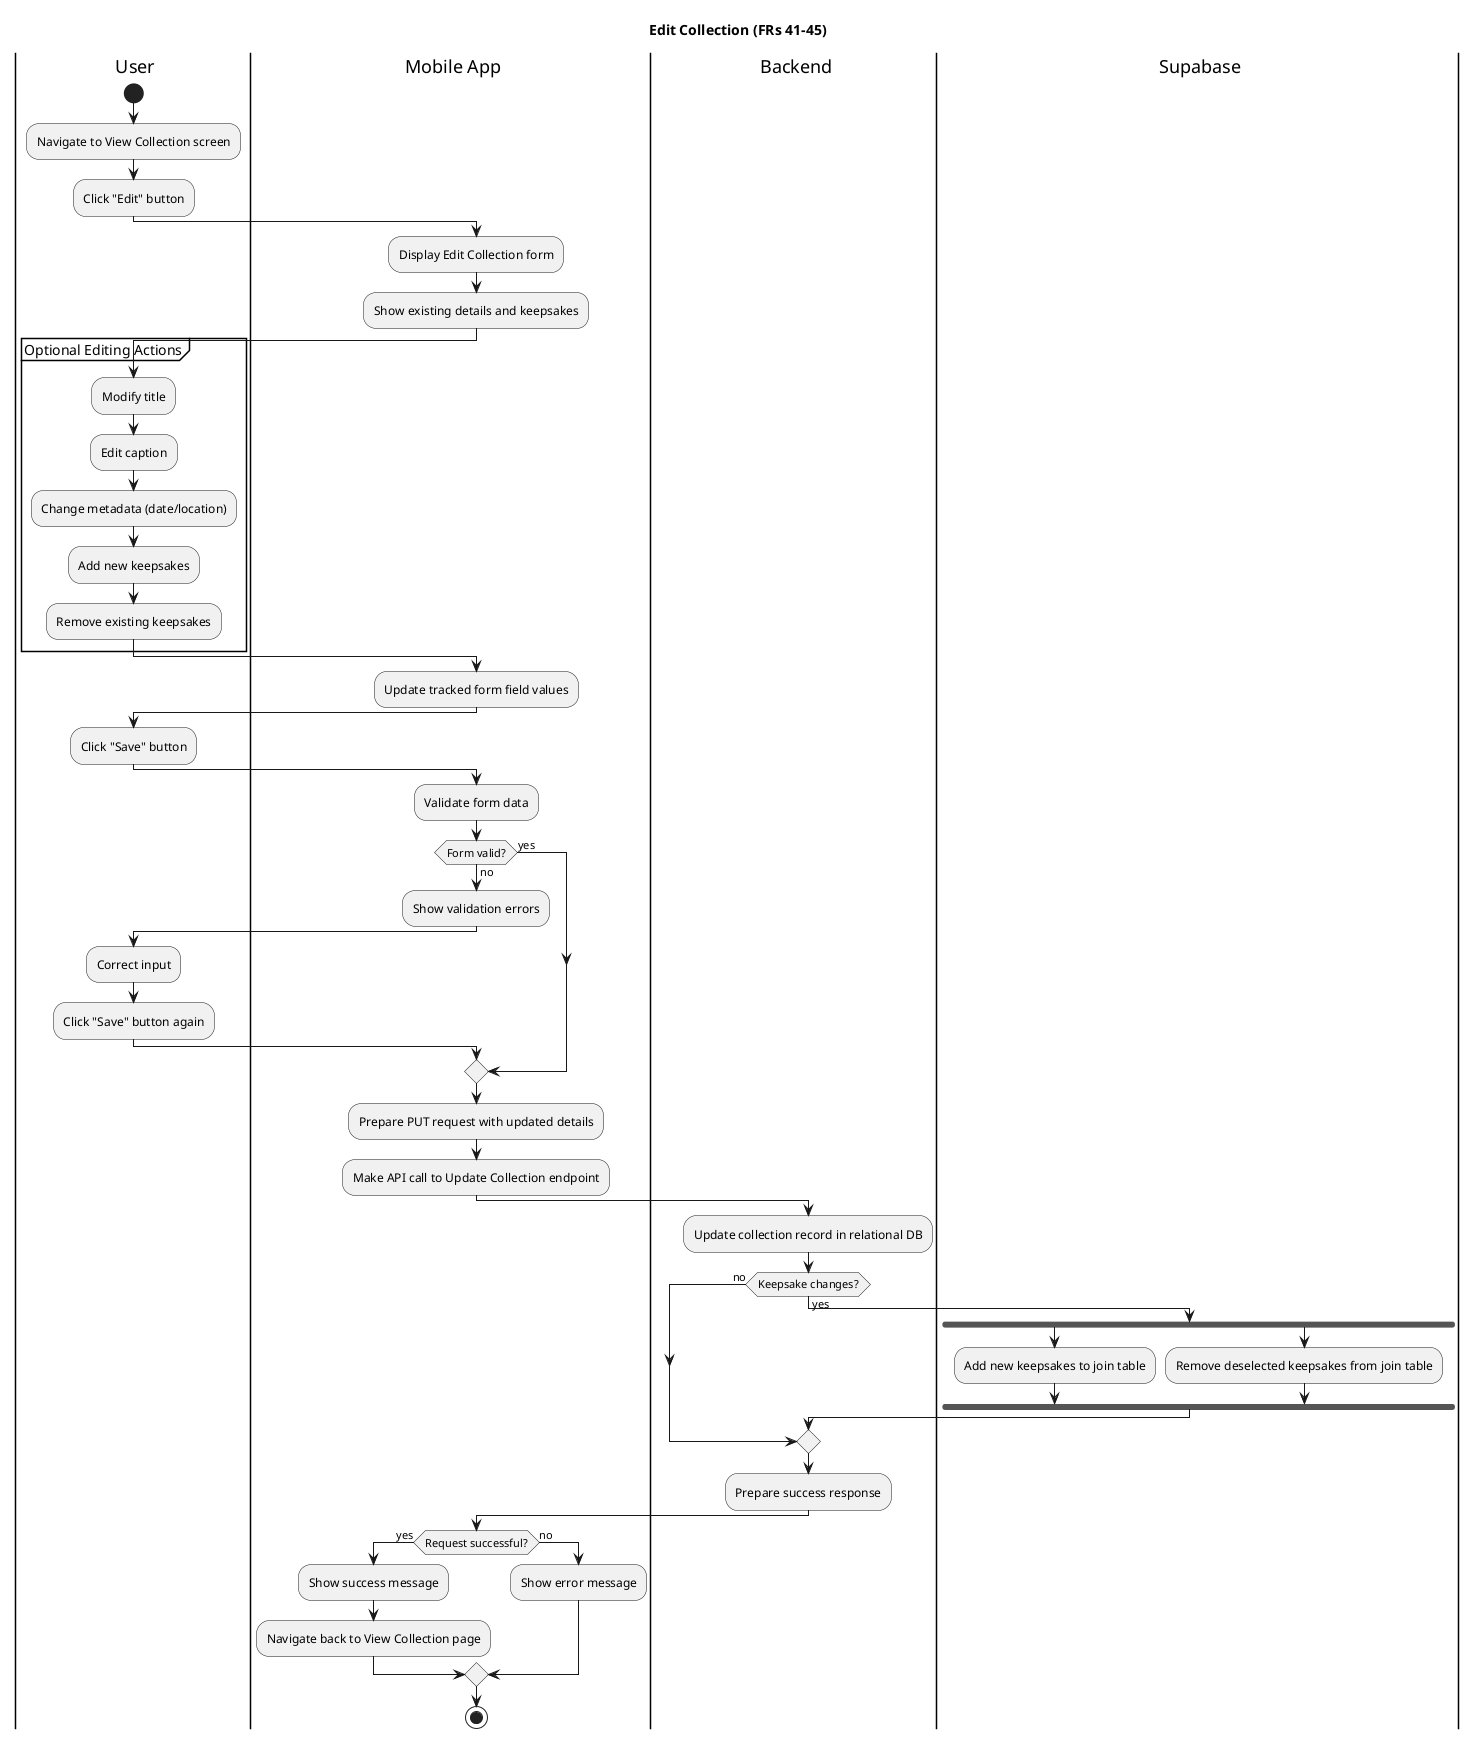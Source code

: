 @startuml
title Edit Collection (FRs 41-45)

|user| User
|mobile| Mobile App
|backend| Backend
|db| Supabase

|user|
start
:Navigate to View Collection screen;
:Click "Edit" button;

|mobile|
:Display Edit Collection form;
:Show existing details and keepsakes;

partition "Optional Editing Actions" {
  |user|
  :Modify title;
  :Edit caption;
  :Change metadata (date/location);
  :Add new keepsakes;
  :Remove existing keepsakes;
}
|mobile|
:Update tracked form field values;

|user|
:Click "Save" button;

|mobile|
:Validate form data;
if (Form valid?) is (no) then
  :Show validation errors;
  |user|
  :Correct input;
  :Click "Save" button again;
|mobile|
else (yes)
endif

:Prepare PUT request with updated details;
:Make API call to Update Collection endpoint;

|backend|
:Update collection record in relational DB;

if (Keepsake changes?) is (yes) then
  |db|
  fork
    :Add new keepsakes to join table;
  fork again
    :Remove deselected keepsakes from join table;
  end fork
else (no)
endif

|backend|
:Prepare success response;

|mobile|
if (Request successful?) is (yes) then
  :Show success message;
  :Navigate back to View Collection page;
else (no)
  :Show error message;
endif

stop
@enduml

